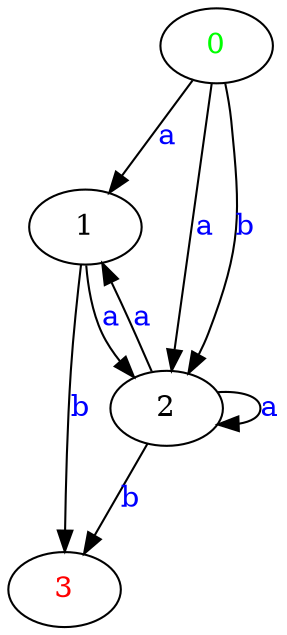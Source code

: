 digraph G {
	"1"->"3"[ label=<<font color="blue">b</font>> ];
	"0"->"1"[ label=<<font color="blue">a</font>> ];
	"0"->"2"[ label=<<font color="blue">a</font>> ];
	"0"->"2"[ label=<<font color="blue">b</font>> ];
	"1"->"2"[ label=<<font color="blue">a</font>> ];
	"2"->"1"[ label=<<font color="blue">a</font>> ];
	"2"->"2"[ label=<<font color="blue">a</font>> ];
	"2"->"3"[ label=<<font color="blue">b</font>> ];
	"0" [ label=<<font color="green">0</font>> ];
	"1";
	"2";
	"3" [ label=<<font color="red">3</font>> ];

}

